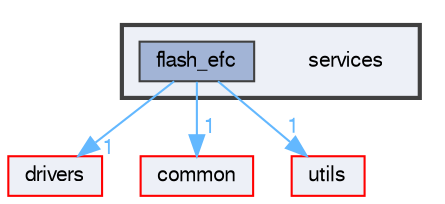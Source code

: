 digraph "services"
{
 // LATEX_PDF_SIZE
  bgcolor="transparent";
  edge [fontname=FreeSans,fontsize=10,labelfontname=FreeSans,labelfontsize=10];
  node [fontname=FreeSans,fontsize=10,shape=box,height=0.2,width=0.4];
  compound=true
  subgraph clusterdir_1b3ba5295a371610b77c97a3372c3c02 {
    graph [ bgcolor="#edf0f7", pencolor="grey25", label="", fontname=FreeSans,fontsize=10 style="filled,bold", URL="dir_1b3ba5295a371610b77c97a3372c3c02.html",tooltip=""]
    dir_1b3ba5295a371610b77c97a3372c3c02 [shape=plaintext, label="services"];
  dir_901f1532f08b313f241a377247c7fa65 [label="flash_efc", fillcolor="#a2b4d6", color="grey25", style="filled", URL="dir_901f1532f08b313f241a377247c7fa65.html",tooltip=""];
  }
  dir_23452eaafd74a0dfcbccff24142d67ec [label="drivers", fillcolor="#edf0f7", color="red", style="filled", URL="dir_23452eaafd74a0dfcbccff24142d67ec.html",tooltip=""];
  dir_bdd9a5d540de89e9fe90efdfc6973a4f [label="common", fillcolor="#edf0f7", color="red", style="filled", URL="dir_bdd9a5d540de89e9fe90efdfc6973a4f.html",tooltip=""];
  dir_7dbb3f8d9b3c7f1bbfe241818c433d10 [label="utils", fillcolor="#edf0f7", color="red", style="filled", URL="dir_7dbb3f8d9b3c7f1bbfe241818c433d10.html",tooltip=""];
  dir_901f1532f08b313f241a377247c7fa65->dir_23452eaafd74a0dfcbccff24142d67ec [headlabel="1", labeldistance=1.5 headhref="dir_000016_000014.html" color="steelblue1" fontcolor="steelblue1"];
  dir_901f1532f08b313f241a377247c7fa65->dir_7dbb3f8d9b3c7f1bbfe241818c433d10 [headlabel="1", labeldistance=1.5 headhref="dir_000016_000068.html" color="steelblue1" fontcolor="steelblue1"];
  dir_901f1532f08b313f241a377247c7fa65->dir_bdd9a5d540de89e9fe90efdfc6973a4f [headlabel="1", labeldistance=1.5 headhref="dir_000016_000006.html" color="steelblue1" fontcolor="steelblue1"];
}
